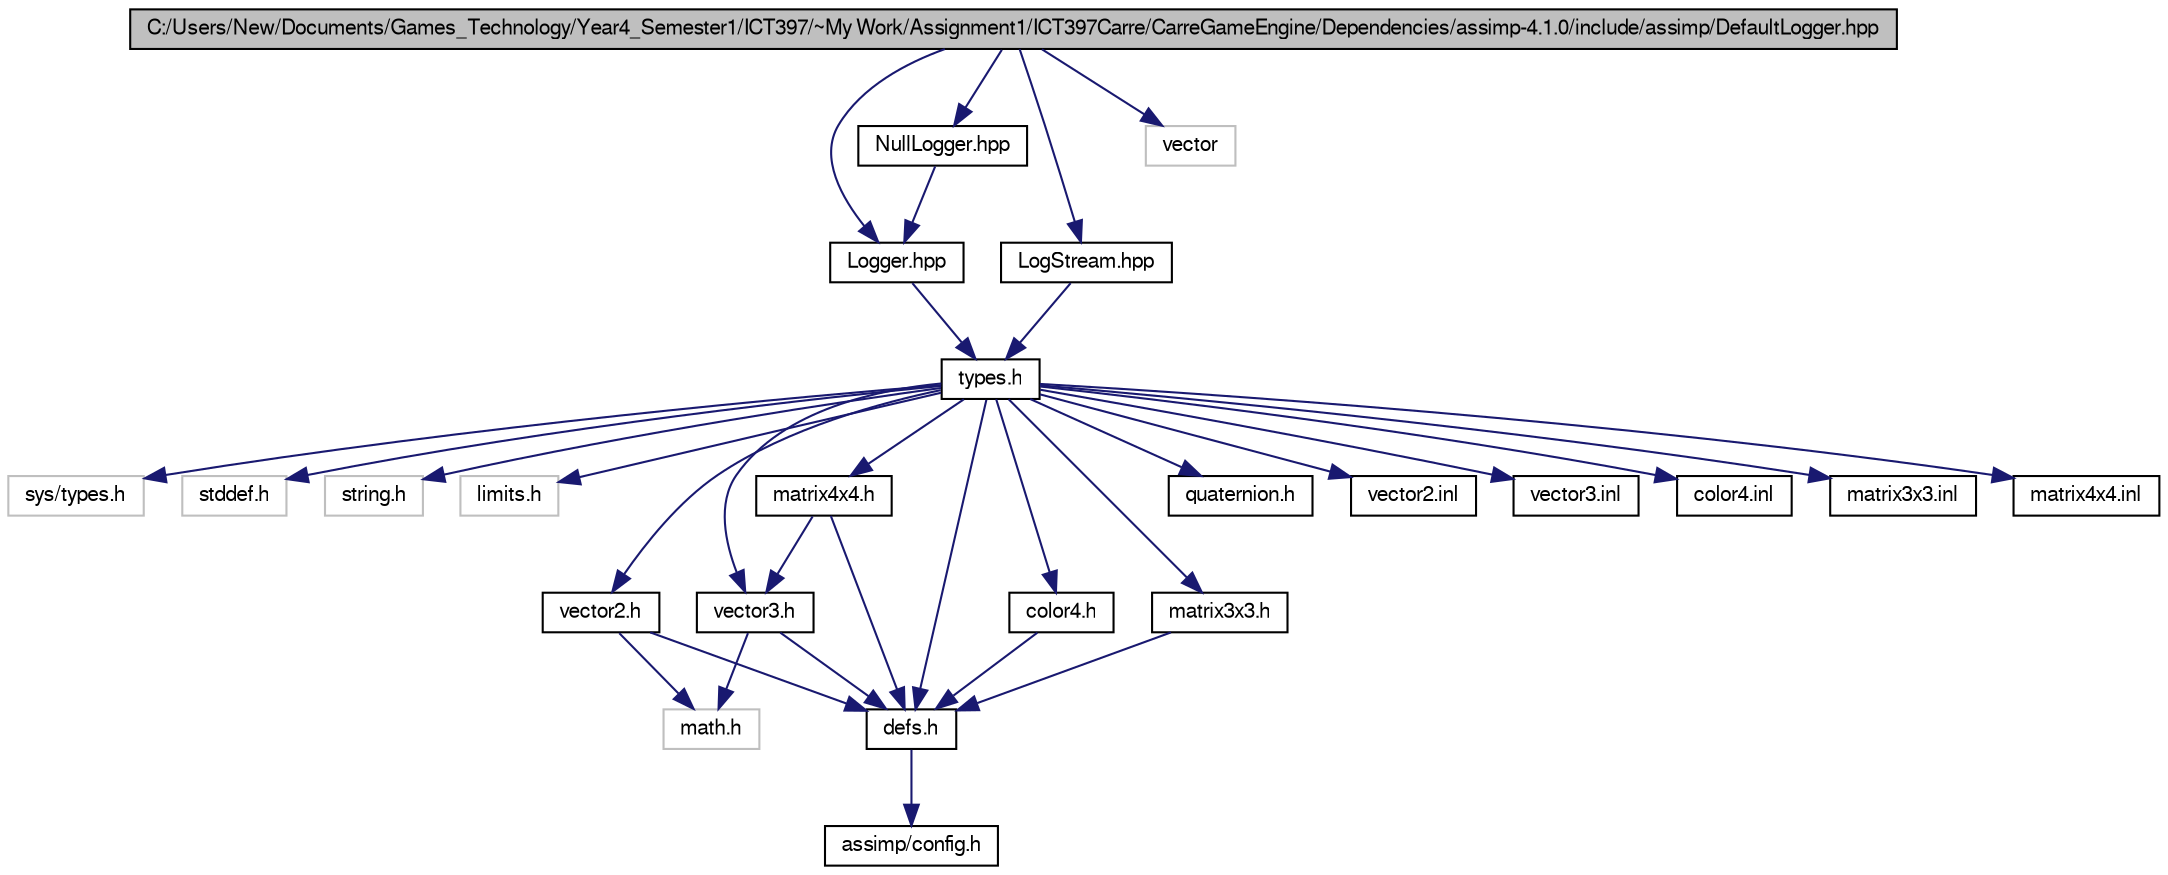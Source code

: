 digraph G
{
  bgcolor="transparent";
  edge [fontname="FreeSans",fontsize=10,labelfontname="FreeSans",labelfontsize=10];
  node [fontname="FreeSans",fontsize=10,shape=record];
  Node1 [label="C:/Users/New/Documents/Games_Technology/Year4_Semester1/ICT397/~My Work/Assignment1/ICT397Carre/CarreGameEngine/Dependencies/assimp-4.1.0/include/assimp/DefaultLogger.hpp",height=0.2,width=0.4,color="black", fillcolor="grey75", style="filled" fontcolor="black"];
  Node1 -> Node2 [color="midnightblue",fontsize=10,style="solid"];
  Node2 [label="Logger.hpp",height=0.2,width=0.4,color="black",URL="$_logger_8hpp.html",tooltip="Abstract base class &#39;Logger&#39;, base of the logging system."];
  Node2 -> Node3 [color="midnightblue",fontsize=10,style="solid"];
  Node3 [label="types.h",height=0.2,width=0.4,color="black",URL="$types_8h.html"];
  Node3 -> Node4 [color="midnightblue",fontsize=10,style="solid"];
  Node4 [label="sys/types.h",height=0.2,width=0.4,color="grey75"];
  Node3 -> Node5 [color="midnightblue",fontsize=10,style="solid"];
  Node5 [label="stddef.h",height=0.2,width=0.4,color="grey75"];
  Node3 -> Node6 [color="midnightblue",fontsize=10,style="solid"];
  Node6 [label="string.h",height=0.2,width=0.4,color="grey75"];
  Node3 -> Node7 [color="midnightblue",fontsize=10,style="solid"];
  Node7 [label="limits.h",height=0.2,width=0.4,color="grey75"];
  Node3 -> Node8 [color="midnightblue",fontsize=10,style="solid"];
  Node8 [label="defs.h",height=0.2,width=0.4,color="black",URL="$defs_8h.html",tooltip="Assimp build configuration setup. See the notes in the comment blocks to find out..."];
  Node8 -> Node9 [color="midnightblue",fontsize=10,style="solid"];
  Node9 [label="assimp/config.h",height=0.2,width=0.4,color="black",URL="$config_8h.html",tooltip="Defines constants for configurable properties for the library."];
  Node3 -> Node10 [color="midnightblue",fontsize=10,style="solid"];
  Node10 [label="vector3.h",height=0.2,width=0.4,color="black",URL="$vector3_8h.html",tooltip="3D vector structure, including operators when compiling in C++"];
  Node10 -> Node11 [color="midnightblue",fontsize=10,style="solid"];
  Node11 [label="math.h",height=0.2,width=0.4,color="grey75"];
  Node10 -> Node8 [color="midnightblue",fontsize=10,style="solid"];
  Node3 -> Node12 [color="midnightblue",fontsize=10,style="solid"];
  Node12 [label="vector2.h",height=0.2,width=0.4,color="black",URL="$vector2_8h.html",tooltip="2D vector structure, including operators when compiling in C++"];
  Node12 -> Node11 [color="midnightblue",fontsize=10,style="solid"];
  Node12 -> Node8 [color="midnightblue",fontsize=10,style="solid"];
  Node3 -> Node13 [color="midnightblue",fontsize=10,style="solid"];
  Node13 [label="color4.h",height=0.2,width=0.4,color="black",URL="$color4_8h.html",tooltip="RGBA color structure, including operators when compiling in C++."];
  Node13 -> Node8 [color="midnightblue",fontsize=10,style="solid"];
  Node3 -> Node14 [color="midnightblue",fontsize=10,style="solid"];
  Node14 [label="matrix3x3.h",height=0.2,width=0.4,color="black",URL="$matrix3x3_8h.html",tooltip="Definition of a 3x3 matrix, including operators when compiling in C++."];
  Node14 -> Node8 [color="midnightblue",fontsize=10,style="solid"];
  Node3 -> Node15 [color="midnightblue",fontsize=10,style="solid"];
  Node15 [label="matrix4x4.h",height=0.2,width=0.4,color="black",URL="$matrix4x4_8h.html",tooltip="4x4 matrix structure, including operators when compiling in C++"];
  Node15 -> Node10 [color="midnightblue",fontsize=10,style="solid"];
  Node15 -> Node8 [color="midnightblue",fontsize=10,style="solid"];
  Node3 -> Node16 [color="midnightblue",fontsize=10,style="solid"];
  Node16 [label="quaternion.h",height=0.2,width=0.4,color="black",URL="$quaternion_8h.html",tooltip="Quaternion structure, including operators when compiling in C++."];
  Node3 -> Node17 [color="midnightblue",fontsize=10,style="solid"];
  Node17 [label="vector2.inl",height=0.2,width=0.4,color="black",URL="$vector2_8inl.html",tooltip="Inline implementation of aiVector2t&lt;TReal&gt; operators."];
  Node3 -> Node18 [color="midnightblue",fontsize=10,style="solid"];
  Node18 [label="vector3.inl",height=0.2,width=0.4,color="black",URL="$vector3_8inl.html",tooltip="Inline implementation of aiVector3t&lt;TReal&gt; operators."];
  Node3 -> Node19 [color="midnightblue",fontsize=10,style="solid"];
  Node19 [label="color4.inl",height=0.2,width=0.4,color="black",URL="$color4_8inl.html",tooltip="Inline implementation of aiColor4t&lt;TReal&gt; operators."];
  Node3 -> Node20 [color="midnightblue",fontsize=10,style="solid"];
  Node20 [label="matrix3x3.inl",height=0.2,width=0.4,color="black",URL="$matrix3x3_8inl.html",tooltip="Inline implementation of the 3x3 matrix operators."];
  Node3 -> Node21 [color="midnightblue",fontsize=10,style="solid"];
  Node21 [label="matrix4x4.inl",height=0.2,width=0.4,color="black",URL="$matrix4x4_8inl.html",tooltip="Inline implementation of the 4x4 matrix operators."];
  Node1 -> Node22 [color="midnightblue",fontsize=10,style="solid"];
  Node22 [label="LogStream.hpp",height=0.2,width=0.4,color="black",URL="$_log_stream_8hpp.html",tooltip="Abstract base class &#39;LogStream&#39;, representing an output log stream."];
  Node22 -> Node3 [color="midnightblue",fontsize=10,style="solid"];
  Node1 -> Node23 [color="midnightblue",fontsize=10,style="solid"];
  Node23 [label="NullLogger.hpp",height=0.2,width=0.4,color="black",URL="$_null_logger_8hpp.html",tooltip="Dummy logger."];
  Node23 -> Node2 [color="midnightblue",fontsize=10,style="solid"];
  Node1 -> Node24 [color="midnightblue",fontsize=10,style="solid"];
  Node24 [label="vector",height=0.2,width=0.4,color="grey75"];
}
